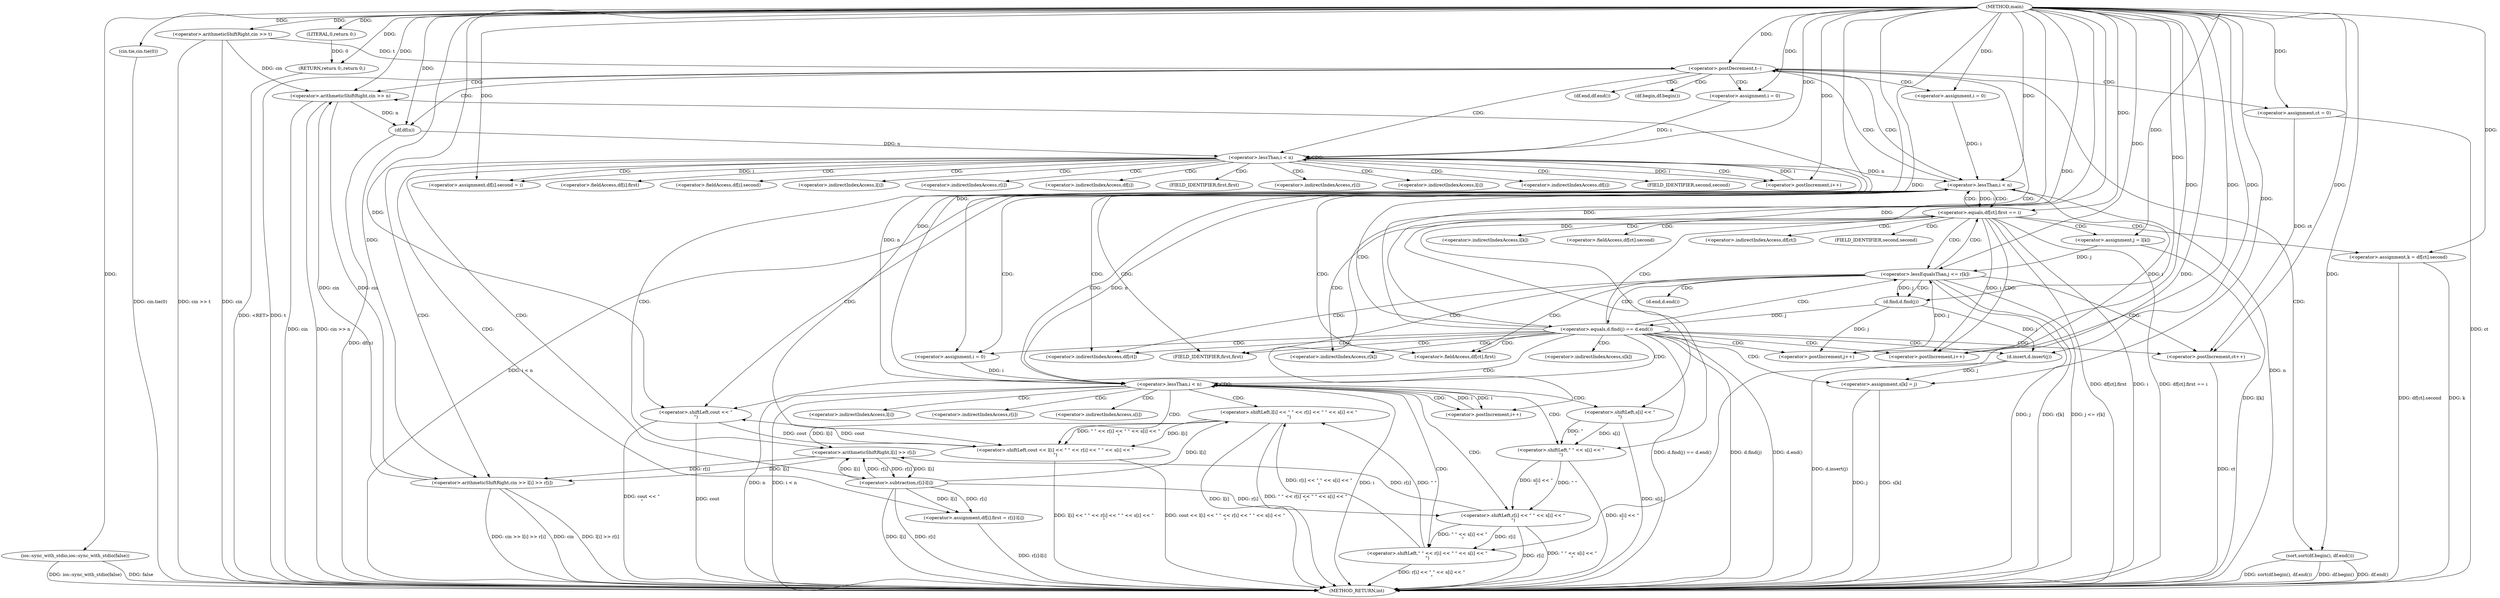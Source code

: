 digraph "main" {  
"1000101" [label = "(METHOD,main)" ]
"1000265" [label = "(METHOD_RETURN,int)" ]
"1000103" [label = "(ios::sync_with_stdio,ios::sync_with_stdio(false))" ]
"1000105" [label = "(cin.tie,cin.tie(0))" ]
"1000108" [label = "(<operator>.arithmeticShiftRight,cin >> t)" ]
"1000263" [label = "(RETURN,return 0;,return 0;)" ]
"1000112" [label = "(<operator>.postDecrement,t--)" ]
"1000264" [label = "(LITERAL,0,return 0;)" ]
"1000116" [label = "(<operator>.arithmeticShiftRight,cin >> n)" ]
"1000119" [label = "(df,df(n))" ]
"1000163" [label = "(sort,sort(df.begin(), df.end()))" ]
"1000169" [label = "(<operator>.assignment,ct = 0)" ]
"1000260" [label = "(<operator>.shiftLeft,cout << \"\n\")" ]
"1000125" [label = "(<operator>.assignment,i = 0)" ]
"1000128" [label = "(<operator>.lessThan,i < n)" ]
"1000131" [label = "(<operator>.postIncrement,i++)" ]
"1000174" [label = "(<operator>.assignment,i = 0)" ]
"1000177" [label = "(<operator>.lessThan,i < n)" ]
"1000180" [label = "(<operator>.postIncrement,i++)" ]
"1000233" [label = "(<operator>.assignment,i = 0)" ]
"1000236" [label = "(<operator>.lessThan,i < n)" ]
"1000239" [label = "(<operator>.postIncrement,i++)" ]
"1000241" [label = "(<operator>.shiftLeft,cout << l[i] << \" \" << r[i] << \" \" << s[i] << \"\n\")" ]
"1000134" [label = "(<operator>.arithmeticShiftRight,cin >> l[i] >> r[i])" ]
"1000143" [label = "(<operator>.assignment,df[i].first = r[i]-l[i])" ]
"1000156" [label = "(<operator>.assignment,df[i].second = i)" ]
"1000184" [label = "(<operator>.equals,df[ct].first == i)" ]
"1000243" [label = "(<operator>.shiftLeft,l[i] << \" \" << r[i] << \" \" << s[i] << \"\n\")" ]
"1000136" [label = "(<operator>.arithmeticShiftRight,l[i] >> r[i])" ]
"1000149" [label = "(<operator>.subtraction,r[i]-l[i])" ]
"1000193" [label = "(<operator>.assignment,k = df[ct].second)" ]
"1000229" [label = "(<operator>.postIncrement,ct++)" ]
"1000247" [label = "(<operator>.shiftLeft,\" \" << r[i] << \" \" << s[i] << \"\n\")" ]
"1000202" [label = "(<operator>.assignment,j = l[k])" ]
"1000207" [label = "(<operator>.lessEqualsThan,j <= r[k])" ]
"1000212" [label = "(<operator>.postIncrement,j++)" ]
"1000249" [label = "(<operator>.shiftLeft,r[i] << \" \" << s[i] << \"\n\")" ]
"1000253" [label = "(<operator>.shiftLeft,\" \" << s[i] << \"\n\")" ]
"1000216" [label = "(<operator>.equals,d.find(j) == d.end())" ]
"1000255" [label = "(<operator>.shiftLeft,s[i] << \"\n\")" ]
"1000221" [label = "(d.insert,d.insert(j))" ]
"1000223" [label = "(<operator>.assignment,s[k] = j)" ]
"1000217" [label = "(d.find,d.find(j))" ]
"1000164" [label = "(df.begin,df.begin())" ]
"1000165" [label = "(df.end,df.end())" ]
"1000144" [label = "(<operator>.fieldAccess,df[i].first)" ]
"1000157" [label = "(<operator>.fieldAccess,df[i].second)" ]
"1000244" [label = "(<operator>.indirectIndexAccess,l[i])" ]
"1000137" [label = "(<operator>.indirectIndexAccess,l[i])" ]
"1000140" [label = "(<operator>.indirectIndexAccess,r[i])" ]
"1000145" [label = "(<operator>.indirectIndexAccess,df[i])" ]
"1000148" [label = "(FIELD_IDENTIFIER,first,first)" ]
"1000150" [label = "(<operator>.indirectIndexAccess,r[i])" ]
"1000153" [label = "(<operator>.indirectIndexAccess,l[i])" ]
"1000158" [label = "(<operator>.indirectIndexAccess,df[i])" ]
"1000161" [label = "(FIELD_IDENTIFIER,second,second)" ]
"1000185" [label = "(<operator>.fieldAccess,df[ct].first)" ]
"1000186" [label = "(<operator>.indirectIndexAccess,df[ct])" ]
"1000189" [label = "(FIELD_IDENTIFIER,first,first)" ]
"1000195" [label = "(<operator>.fieldAccess,df[ct].second)" ]
"1000250" [label = "(<operator>.indirectIndexAccess,r[i])" ]
"1000196" [label = "(<operator>.indirectIndexAccess,df[ct])" ]
"1000199" [label = "(FIELD_IDENTIFIER,second,second)" ]
"1000204" [label = "(<operator>.indirectIndexAccess,l[k])" ]
"1000209" [label = "(<operator>.indirectIndexAccess,r[k])" ]
"1000256" [label = "(<operator>.indirectIndexAccess,s[i])" ]
"1000219" [label = "(d.end,d.end())" ]
"1000224" [label = "(<operator>.indirectIndexAccess,s[k])" ]
  "1000263" -> "1000265"  [ label = "DDG: <RET>"] 
  "1000103" -> "1000265"  [ label = "DDG: ios::sync_with_stdio(false)"] 
  "1000105" -> "1000265"  [ label = "DDG: cin.tie(0)"] 
  "1000108" -> "1000265"  [ label = "DDG: cin"] 
  "1000108" -> "1000265"  [ label = "DDG: cin >> t"] 
  "1000112" -> "1000265"  [ label = "DDG: t"] 
  "1000116" -> "1000265"  [ label = "DDG: cin"] 
  "1000116" -> "1000265"  [ label = "DDG: cin >> n"] 
  "1000119" -> "1000265"  [ label = "DDG: df(n)"] 
  "1000163" -> "1000265"  [ label = "DDG: df.begin()"] 
  "1000163" -> "1000265"  [ label = "DDG: df.end()"] 
  "1000163" -> "1000265"  [ label = "DDG: sort(df.begin(), df.end())"] 
  "1000169" -> "1000265"  [ label = "DDG: ct"] 
  "1000177" -> "1000265"  [ label = "DDG: n"] 
  "1000177" -> "1000265"  [ label = "DDG: i < n"] 
  "1000184" -> "1000265"  [ label = "DDG: df[ct].first"] 
  "1000184" -> "1000265"  [ label = "DDG: i"] 
  "1000184" -> "1000265"  [ label = "DDG: df[ct].first == i"] 
  "1000193" -> "1000265"  [ label = "DDG: k"] 
  "1000193" -> "1000265"  [ label = "DDG: df[ct].second"] 
  "1000202" -> "1000265"  [ label = "DDG: l[k]"] 
  "1000207" -> "1000265"  [ label = "DDG: j"] 
  "1000207" -> "1000265"  [ label = "DDG: r[k]"] 
  "1000207" -> "1000265"  [ label = "DDG: j <= r[k]"] 
  "1000216" -> "1000265"  [ label = "DDG: d.find(j)"] 
  "1000216" -> "1000265"  [ label = "DDG: d.end()"] 
  "1000216" -> "1000265"  [ label = "DDG: d.find(j) == d.end()"] 
  "1000221" -> "1000265"  [ label = "DDG: d.insert(j)"] 
  "1000223" -> "1000265"  [ label = "DDG: s[k]"] 
  "1000223" -> "1000265"  [ label = "DDG: j"] 
  "1000236" -> "1000265"  [ label = "DDG: i"] 
  "1000236" -> "1000265"  [ label = "DDG: n"] 
  "1000236" -> "1000265"  [ label = "DDG: i < n"] 
  "1000260" -> "1000265"  [ label = "DDG: cout"] 
  "1000260" -> "1000265"  [ label = "DDG: cout << \"\n\""] 
  "1000243" -> "1000265"  [ label = "DDG: l[i]"] 
  "1000249" -> "1000265"  [ label = "DDG: r[i]"] 
  "1000255" -> "1000265"  [ label = "DDG: s[i]"] 
  "1000253" -> "1000265"  [ label = "DDG: s[i] << \"\n\""] 
  "1000249" -> "1000265"  [ label = "DDG: \" \" << s[i] << \"\n\""] 
  "1000247" -> "1000265"  [ label = "DDG: r[i] << \" \" << s[i] << \"\n\""] 
  "1000243" -> "1000265"  [ label = "DDG: \" \" << r[i] << \" \" << s[i] << \"\n\""] 
  "1000241" -> "1000265"  [ label = "DDG: l[i] << \" \" << r[i] << \" \" << s[i] << \"\n\""] 
  "1000241" -> "1000265"  [ label = "DDG: cout << l[i] << \" \" << r[i] << \" \" << s[i] << \"\n\""] 
  "1000229" -> "1000265"  [ label = "DDG: ct"] 
  "1000134" -> "1000265"  [ label = "DDG: cin"] 
  "1000134" -> "1000265"  [ label = "DDG: l[i] >> r[i]"] 
  "1000134" -> "1000265"  [ label = "DDG: cin >> l[i] >> r[i]"] 
  "1000149" -> "1000265"  [ label = "DDG: r[i]"] 
  "1000149" -> "1000265"  [ label = "DDG: l[i]"] 
  "1000143" -> "1000265"  [ label = "DDG: r[i]-l[i]"] 
  "1000103" -> "1000265"  [ label = "DDG: false"] 
  "1000264" -> "1000263"  [ label = "DDG: 0"] 
  "1000101" -> "1000263"  [ label = "DDG: "] 
  "1000101" -> "1000103"  [ label = "DDG: "] 
  "1000101" -> "1000105"  [ label = "DDG: "] 
  "1000101" -> "1000108"  [ label = "DDG: "] 
  "1000101" -> "1000264"  [ label = "DDG: "] 
  "1000108" -> "1000112"  [ label = "DDG: t"] 
  "1000101" -> "1000112"  [ label = "DDG: "] 
  "1000101" -> "1000169"  [ label = "DDG: "] 
  "1000108" -> "1000116"  [ label = "DDG: cin"] 
  "1000134" -> "1000116"  [ label = "DDG: cin"] 
  "1000101" -> "1000116"  [ label = "DDG: "] 
  "1000236" -> "1000116"  [ label = "DDG: n"] 
  "1000116" -> "1000119"  [ label = "DDG: n"] 
  "1000101" -> "1000119"  [ label = "DDG: "] 
  "1000101" -> "1000125"  [ label = "DDG: "] 
  "1000101" -> "1000163"  [ label = "DDG: "] 
  "1000101" -> "1000174"  [ label = "DDG: "] 
  "1000101" -> "1000233"  [ label = "DDG: "] 
  "1000241" -> "1000260"  [ label = "DDG: cout"] 
  "1000101" -> "1000260"  [ label = "DDG: "] 
  "1000125" -> "1000128"  [ label = "DDG: i"] 
  "1000131" -> "1000128"  [ label = "DDG: i"] 
  "1000101" -> "1000128"  [ label = "DDG: "] 
  "1000119" -> "1000128"  [ label = "DDG: n"] 
  "1000101" -> "1000131"  [ label = "DDG: "] 
  "1000128" -> "1000131"  [ label = "DDG: i"] 
  "1000149" -> "1000143"  [ label = "DDG: l[i]"] 
  "1000149" -> "1000143"  [ label = "DDG: r[i]"] 
  "1000128" -> "1000156"  [ label = "DDG: i"] 
  "1000101" -> "1000156"  [ label = "DDG: "] 
  "1000174" -> "1000177"  [ label = "DDG: i"] 
  "1000180" -> "1000177"  [ label = "DDG: i"] 
  "1000101" -> "1000177"  [ label = "DDG: "] 
  "1000128" -> "1000177"  [ label = "DDG: n"] 
  "1000184" -> "1000180"  [ label = "DDG: i"] 
  "1000101" -> "1000180"  [ label = "DDG: "] 
  "1000233" -> "1000236"  [ label = "DDG: i"] 
  "1000239" -> "1000236"  [ label = "DDG: i"] 
  "1000101" -> "1000236"  [ label = "DDG: "] 
  "1000177" -> "1000236"  [ label = "DDG: n"] 
  "1000236" -> "1000239"  [ label = "DDG: i"] 
  "1000101" -> "1000239"  [ label = "DDG: "] 
  "1000260" -> "1000241"  [ label = "DDG: cout"] 
  "1000101" -> "1000241"  [ label = "DDG: "] 
  "1000243" -> "1000241"  [ label = "DDG: \" \" << r[i] << \" \" << s[i] << \"\n\""] 
  "1000243" -> "1000241"  [ label = "DDG: l[i]"] 
  "1000116" -> "1000134"  [ label = "DDG: cin"] 
  "1000101" -> "1000134"  [ label = "DDG: "] 
  "1000136" -> "1000134"  [ label = "DDG: l[i]"] 
  "1000136" -> "1000134"  [ label = "DDG: r[i]"] 
  "1000149" -> "1000243"  [ label = "DDG: l[i]"] 
  "1000247" -> "1000243"  [ label = "DDG: \" \""] 
  "1000247" -> "1000243"  [ label = "DDG: r[i] << \" \" << s[i] << \"\n\""] 
  "1000243" -> "1000136"  [ label = "DDG: l[i]"] 
  "1000149" -> "1000136"  [ label = "DDG: l[i]"] 
  "1000249" -> "1000136"  [ label = "DDG: r[i]"] 
  "1000149" -> "1000136"  [ label = "DDG: r[i]"] 
  "1000136" -> "1000149"  [ label = "DDG: r[i]"] 
  "1000136" -> "1000149"  [ label = "DDG: l[i]"] 
  "1000177" -> "1000184"  [ label = "DDG: i"] 
  "1000101" -> "1000184"  [ label = "DDG: "] 
  "1000101" -> "1000247"  [ label = "DDG: "] 
  "1000249" -> "1000247"  [ label = "DDG: \" \" << s[i] << \"\n\""] 
  "1000249" -> "1000247"  [ label = "DDG: r[i]"] 
  "1000101" -> "1000193"  [ label = "DDG: "] 
  "1000169" -> "1000229"  [ label = "DDG: ct"] 
  "1000101" -> "1000229"  [ label = "DDG: "] 
  "1000149" -> "1000249"  [ label = "DDG: r[i]"] 
  "1000253" -> "1000249"  [ label = "DDG: s[i] << \"\n\""] 
  "1000253" -> "1000249"  [ label = "DDG: \" \""] 
  "1000101" -> "1000202"  [ label = "DDG: "] 
  "1000202" -> "1000207"  [ label = "DDG: j"] 
  "1000212" -> "1000207"  [ label = "DDG: j"] 
  "1000101" -> "1000207"  [ label = "DDG: "] 
  "1000217" -> "1000212"  [ label = "DDG: j"] 
  "1000101" -> "1000212"  [ label = "DDG: "] 
  "1000101" -> "1000253"  [ label = "DDG: "] 
  "1000255" -> "1000253"  [ label = "DDG: s[i]"] 
  "1000255" -> "1000253"  [ label = "DDG: \"\n\""] 
  "1000101" -> "1000255"  [ label = "DDG: "] 
  "1000217" -> "1000216"  [ label = "DDG: j"] 
  "1000101" -> "1000216"  [ label = "DDG: "] 
  "1000221" -> "1000223"  [ label = "DDG: j"] 
  "1000101" -> "1000223"  [ label = "DDG: "] 
  "1000207" -> "1000217"  [ label = "DDG: j"] 
  "1000101" -> "1000217"  [ label = "DDG: "] 
  "1000217" -> "1000221"  [ label = "DDG: j"] 
  "1000101" -> "1000221"  [ label = "DDG: "] 
  "1000112" -> "1000125"  [ label = "CDG: "] 
  "1000112" -> "1000164"  [ label = "CDG: "] 
  "1000112" -> "1000174"  [ label = "CDG: "] 
  "1000112" -> "1000128"  [ label = "CDG: "] 
  "1000112" -> "1000165"  [ label = "CDG: "] 
  "1000112" -> "1000116"  [ label = "CDG: "] 
  "1000112" -> "1000119"  [ label = "CDG: "] 
  "1000112" -> "1000169"  [ label = "CDG: "] 
  "1000112" -> "1000163"  [ label = "CDG: "] 
  "1000112" -> "1000177"  [ label = "CDG: "] 
  "1000128" -> "1000128"  [ label = "CDG: "] 
  "1000128" -> "1000156"  [ label = "CDG: "] 
  "1000128" -> "1000161"  [ label = "CDG: "] 
  "1000128" -> "1000150"  [ label = "CDG: "] 
  "1000128" -> "1000148"  [ label = "CDG: "] 
  "1000128" -> "1000144"  [ label = "CDG: "] 
  "1000128" -> "1000157"  [ label = "CDG: "] 
  "1000128" -> "1000149"  [ label = "CDG: "] 
  "1000128" -> "1000145"  [ label = "CDG: "] 
  "1000128" -> "1000153"  [ label = "CDG: "] 
  "1000128" -> "1000136"  [ label = "CDG: "] 
  "1000128" -> "1000131"  [ label = "CDG: "] 
  "1000128" -> "1000143"  [ label = "CDG: "] 
  "1000128" -> "1000158"  [ label = "CDG: "] 
  "1000128" -> "1000137"  [ label = "CDG: "] 
  "1000128" -> "1000140"  [ label = "CDG: "] 
  "1000128" -> "1000134"  [ label = "CDG: "] 
  "1000177" -> "1000233"  [ label = "CDG: "] 
  "1000177" -> "1000260"  [ label = "CDG: "] 
  "1000177" -> "1000112"  [ label = "CDG: "] 
  "1000177" -> "1000236"  [ label = "CDG: "] 
  "1000177" -> "1000185"  [ label = "CDG: "] 
  "1000177" -> "1000186"  [ label = "CDG: "] 
  "1000177" -> "1000189"  [ label = "CDG: "] 
  "1000177" -> "1000184"  [ label = "CDG: "] 
  "1000236" -> "1000255"  [ label = "CDG: "] 
  "1000236" -> "1000243"  [ label = "CDG: "] 
  "1000236" -> "1000244"  [ label = "CDG: "] 
  "1000236" -> "1000236"  [ label = "CDG: "] 
  "1000236" -> "1000250"  [ label = "CDG: "] 
  "1000236" -> "1000247"  [ label = "CDG: "] 
  "1000236" -> "1000239"  [ label = "CDG: "] 
  "1000236" -> "1000253"  [ label = "CDG: "] 
  "1000236" -> "1000249"  [ label = "CDG: "] 
  "1000236" -> "1000241"  [ label = "CDG: "] 
  "1000236" -> "1000256"  [ label = "CDG: "] 
  "1000184" -> "1000199"  [ label = "CDG: "] 
  "1000184" -> "1000180"  [ label = "CDG: "] 
  "1000184" -> "1000204"  [ label = "CDG: "] 
  "1000184" -> "1000195"  [ label = "CDG: "] 
  "1000184" -> "1000196"  [ label = "CDG: "] 
  "1000184" -> "1000207"  [ label = "CDG: "] 
  "1000184" -> "1000202"  [ label = "CDG: "] 
  "1000184" -> "1000193"  [ label = "CDG: "] 
  "1000184" -> "1000177"  [ label = "CDG: "] 
  "1000184" -> "1000209"  [ label = "CDG: "] 
  "1000207" -> "1000216"  [ label = "CDG: "] 
  "1000207" -> "1000219"  [ label = "CDG: "] 
  "1000207" -> "1000217"  [ label = "CDG: "] 
  "1000207" -> "1000185"  [ label = "CDG: "] 
  "1000207" -> "1000229"  [ label = "CDG: "] 
  "1000207" -> "1000186"  [ label = "CDG: "] 
  "1000207" -> "1000189"  [ label = "CDG: "] 
  "1000207" -> "1000184"  [ label = "CDG: "] 
  "1000216" -> "1000221"  [ label = "CDG: "] 
  "1000216" -> "1000224"  [ label = "CDG: "] 
  "1000216" -> "1000212"  [ label = "CDG: "] 
  "1000216" -> "1000207"  [ label = "CDG: "] 
  "1000216" -> "1000209"  [ label = "CDG: "] 
  "1000216" -> "1000223"  [ label = "CDG: "] 
  "1000216" -> "1000233"  [ label = "CDG: "] 
  "1000216" -> "1000260"  [ label = "CDG: "] 
  "1000216" -> "1000180"  [ label = "CDG: "] 
  "1000216" -> "1000112"  [ label = "CDG: "] 
  "1000216" -> "1000236"  [ label = "CDG: "] 
  "1000216" -> "1000185"  [ label = "CDG: "] 
  "1000216" -> "1000229"  [ label = "CDG: "] 
  "1000216" -> "1000186"  [ label = "CDG: "] 
  "1000216" -> "1000189"  [ label = "CDG: "] 
  "1000216" -> "1000184"  [ label = "CDG: "] 
  "1000216" -> "1000177"  [ label = "CDG: "] 
}
